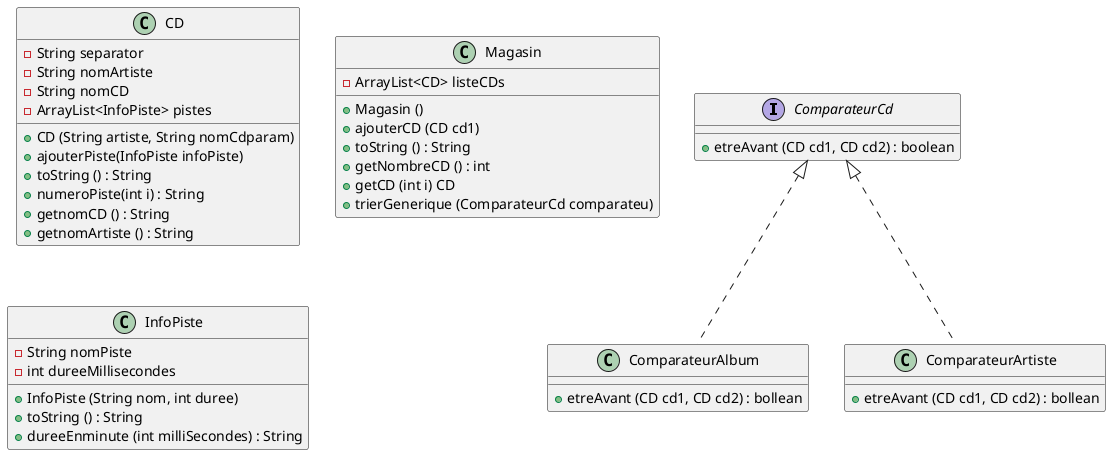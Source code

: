 @startuml
interface ComparateurCd{
    + etreAvant (CD cd1, CD cd2) : boolean
}

class CD{
    - String separator
    - String nomArtiste
    - String nomCD
    - ArrayList<InfoPiste> pistes
    + CD (String artiste, String nomCdparam)
    + ajouterPiste(InfoPiste infoPiste)
    + toString () : String
    + numeroPiste(int i) : String
    + getnomCD () : String
    + getnomArtiste () : String
}

class Magasin{
    - ArrayList<CD> listeCDs
    + Magasin ()
    + ajouterCD (CD cd1)
    + toString () : String
    + getNombreCD () : int
    + getCD (int i) CD
    + trierGenerique (ComparateurCd comparateu)
}

class ComparateurAlbum{
    + etreAvant (CD cd1, CD cd2) : bollean
}

class ComparateurArtiste{
    + etreAvant (CD cd1, CD cd2) : bollean
}

class InfoPiste{
    - String nomPiste
    - int dureeMillisecondes
    + InfoPiste (String nom, int duree)
    + toString () : String
    + dureeEnminute (int milliSecondes) : String
}

ComparateurCd <|.. ComparateurAlbum
ComparateurCd <|.. ComparateurArtiste

@enduml